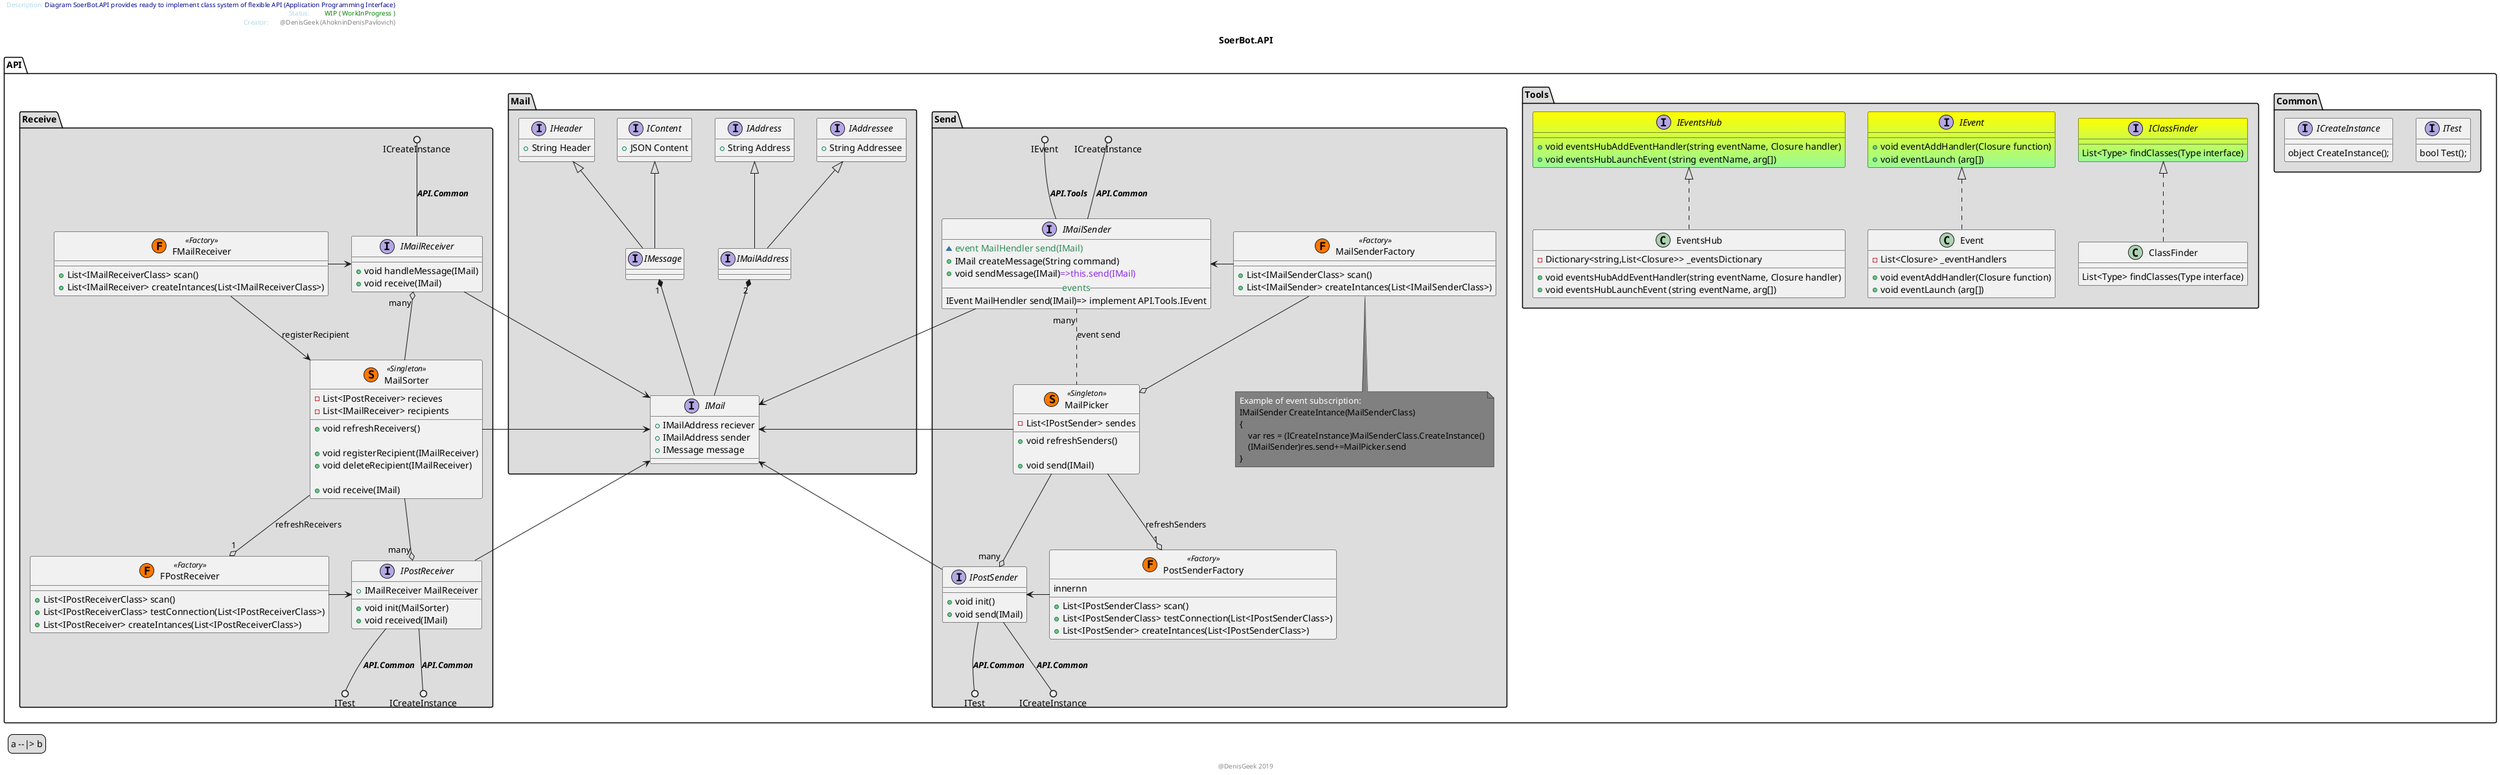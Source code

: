 @startuml
' icons: http://plantuml.com/ru/stdlib

' // picture scale
scale 1 

' // to change graphic modifiers to symbol
' skinparam classAttributeIconSize 0
title SoerBot.API

left header
<font color=lightblue>    Description:</font> <font color=darkBlue>Diagram SoerBot.API provides ready to implement class system of flexible API (Application Programming Interface)</font>
<font color=lightblue>    Status:        </font> <font color=green>WIP ( WorkInProgress )</font>
<font color=lightblue>    Creator:      </font> <font color=grey>@DenisGeek (AhokninDenisPavlovich)</font>
endheader

center footer @DenisGeek 2019

legend left
  a --|> b
endlegend

namespace API.Common #DDDDDD {

    interface ITest
    {
        bool Test();
    }
    interface ICreateInstance
    {
        object CreateInstance();
    }

    ' interface IMailHandler
    ' {
    ' }
    ' interface IPostHandler
    ' {
    ' }

    ' ITest --|> IPostHandler 
    ' ICreateInstance  --|> IPostHandler
    ' ICreateInstance <|-- IMailHandler

}

namespace API.Tools #DDDDDD {
    ' delegate 
    interface IClassFinder #yellow-PaleGreen
    {
        List<Type> findClasses(Type interface)
    }
    class ClassFinder
    {
        List<Type> findClasses(Type interface)
    }
    IClassFinder<|..ClassFinder

    interface IEvent #yellow-PaleGreen
    {
        + void eventAddHandler(Closure function)
        + void eventLaunch (arg[])
    }
    class Event
    {
        - List<Closure> _eventHandlers
        + void eventAddHandler(Closure function)
        + void eventLaunch (arg[])
    }
    IEvent<|..Event

    interface IEventsHub #yellow-PaleGreen
    {
        + void eventsHubAddEventHandler(string eventName, Closure handler)
        + void eventsHubLaunchEvent (string eventName, arg[])
    }
    class EventsHub
    {
        - Dictionary<string,List<Closure>> _eventsDictionary
        + void eventsHubAddEventHandler(string eventName, Closure handler)
        + void eventsHubLaunchEvent (string eventName, arg[])
    }
    IEventsHub<|..EventsHub

    ' class InstanceCreator
    ' {
    '     List<Type> findClasses(Type interface)
    ' }

    ' interface IMailHandler
    ' {
    ' }
    ' IMailHandler <|-- IMailReceiver
    ' IMailHandler <|-- IMailSender
    ' interface IPostHandler
    ' {
    ' }
    ' IPostReceiver --|> IPostHandler 
    ' IPostSender  --|> IPostHandler

}

namespace API.Mail #DDDDDD {
    IMailAddress "2" *-- IMail
    IMessage "1" *-- IMail

    IContent <|-- IMessage
    IHeader <|-- IMessage
    IAddressee <|-- IMailAddress
    IAddress <|-- IMailAddress

    interface IAddress
    {
        + String Address 
    }
    interface IAddressee
    {
        + String Addressee
    } 

    interface IMailAddress
    {
    }

    interface IHeader
    {
        + String Header 
    }
    interface IContent
    {
        + JSON Content
    }
    interface IMessage
    {
    }
    interface IMail
    {
        + IMailAddress reciever
        + IMailAddress sender
        + IMessage message
    }
}

namespace API.Send #DDDDDD {
 
    ' class MailHendler << (D,PaleGreen) Delegate >>
    ' {
    '     __definition__
    '     + void MailHendler(IMail)
    ' }
    ' note left of MailHendler #grey
    '     <color:white>can be nested class</color>
    ' end note
    interface IMailSender
    {
        ' + void setAddress(IAddress)
        ~ <color:SeaGreen>event MailHendler send(IMail) </color>
        + IMail createMessage(String command)
        + void sendMessage(IMail)<color:BlueViolet>=>this.send(IMail)</color>
        ' + void send(IMail)=>nextSender.send(IMail)
        __<color:SeaGreen>events__
        IEvent MailHendler send(IMail)=> implement API.Tools.IEvent
    }
    class MailPicker << (S,#FF7700) Singleton >>
    {
        - List<IPostSender> sendes
        + void refreshSenders()

        + void send(IMail)
    }
    interface IPostSender
    {
        + void init()
        + void send(IMail)
    }
    class MailSenderFactory << (F,#FF7700) Factory >>
    {
        + List<IMailSenderClass> scan()
        + List<IMailSender> createIntances(List<IMailSenderClass>)
    }
    note bottom of MailSenderFactory #grey
        <color:white>Example of event subscription:</color>
        IMailSender CreateIntance(MailSenderClass)
        {
            var res = (ICreateInstance)MailSenderClass.CreateInstance()
            (IMailSender)res.send+=MailPicker.send
        }
    end note
    class PostSenderFactory << (F,#FF7700) Factory >>
    {
        innernn
        + List<IPostSenderClass> scan()
        + List<IPostSenderClass> testConnection(List<IPostSenderClass>)
        + List<IPostSender> createIntances(List<IPostSenderClass>)
    }
    ' MailHendler<--IMailSender
    MailSenderFactory --o MailPicker
    MailSenderFactory -> IMailSender
    ICreateInstance ()-- IMailSender :<b><i>API.Common
    IEvent ()-- IMailSender :<b><i>API.Tools
    IMailSender --> API.Mail.IMail
    IMailSender "many" .. MailPicker :event send
    MailPicker --> API.Mail.IMail
    MailPicker --o "1" PostSenderFactory :refreshSenders
    MailPicker --o "many" IPostSender
    API.Mail.IMail <-- IPostSender
    IPostSender <- PostSenderFactory
    IPostSender --() ITest :<b><i>API.Common
    IPostSender --() ICreateInstance:<b><i>API.Common
}
' class Outgoing << (↓,#FF7700) Stream >>
' API.Send.IPostSender--> Outgoing

namespace API.Receive #DDDDDD {
    interface IMailReceiver
    {
        + void handleMessage(IMail)
        + void receive(IMail)
    }
    class MailSorter << (S,#FF7700) Singleton >>
    {
        - List<IPostReceiver> recieves
        - List<IMailReceiver> recipients
        + void refreshReceivers()
 
        + void registerRecipient(IMailReceiver)
        + void deleteRecipient(IMailReceiver)

       + void receive(IMail)
    }
    interface IPostReceiver
    {
        + IMailReceiver MailReceiver
        + void init(MailSorter)
        + void received(IMail)
    }
    class FMailReceiver << (F,#FF7700) Factory >>
    {
        + List<IMailReceiverClass> scan()
        + List<IMailReceiver> createIntances(List<IMailReceiverClass>)
    }
    class FPostReceiver << (F,#FF7700) Factory >>
    {
        + List<IPostReceiverClass> scan()
        + List<IPostReceiverClass> testConnection(List<IPostReceiverClass>)
        + List<IPostReceiver> createIntances(List<IPostReceiverClass>)
    }
    FMailReceiver --> MailSorter : registerRecipient
    ICreateInstance ()-- IMailReceiver :<b><i>API.Common
    IMailReceiver <- FMailReceiver
    IMailReceiver --> API.Mail.IMail
    IMailReceiver "many" o-- MailSorter
    MailSorter --> API.Mail.IMail
    MailSorter --o "1" FPostReceiver : refreshReceivers
    MailSorter --o "many" IPostReceiver
    API.Mail.IMail <-- IPostReceiver
    IPostReceiver <- FPostReceiver
    IPostReceiver --() ITest :<b><i>API.Common
    IPostReceiver --() ICreateInstance:<b><i>API.Common    
}
' class Incoming << (↑,#FF7700) Stream >>
' API.Receive.IPostReceiver--> Incoming









@enduml